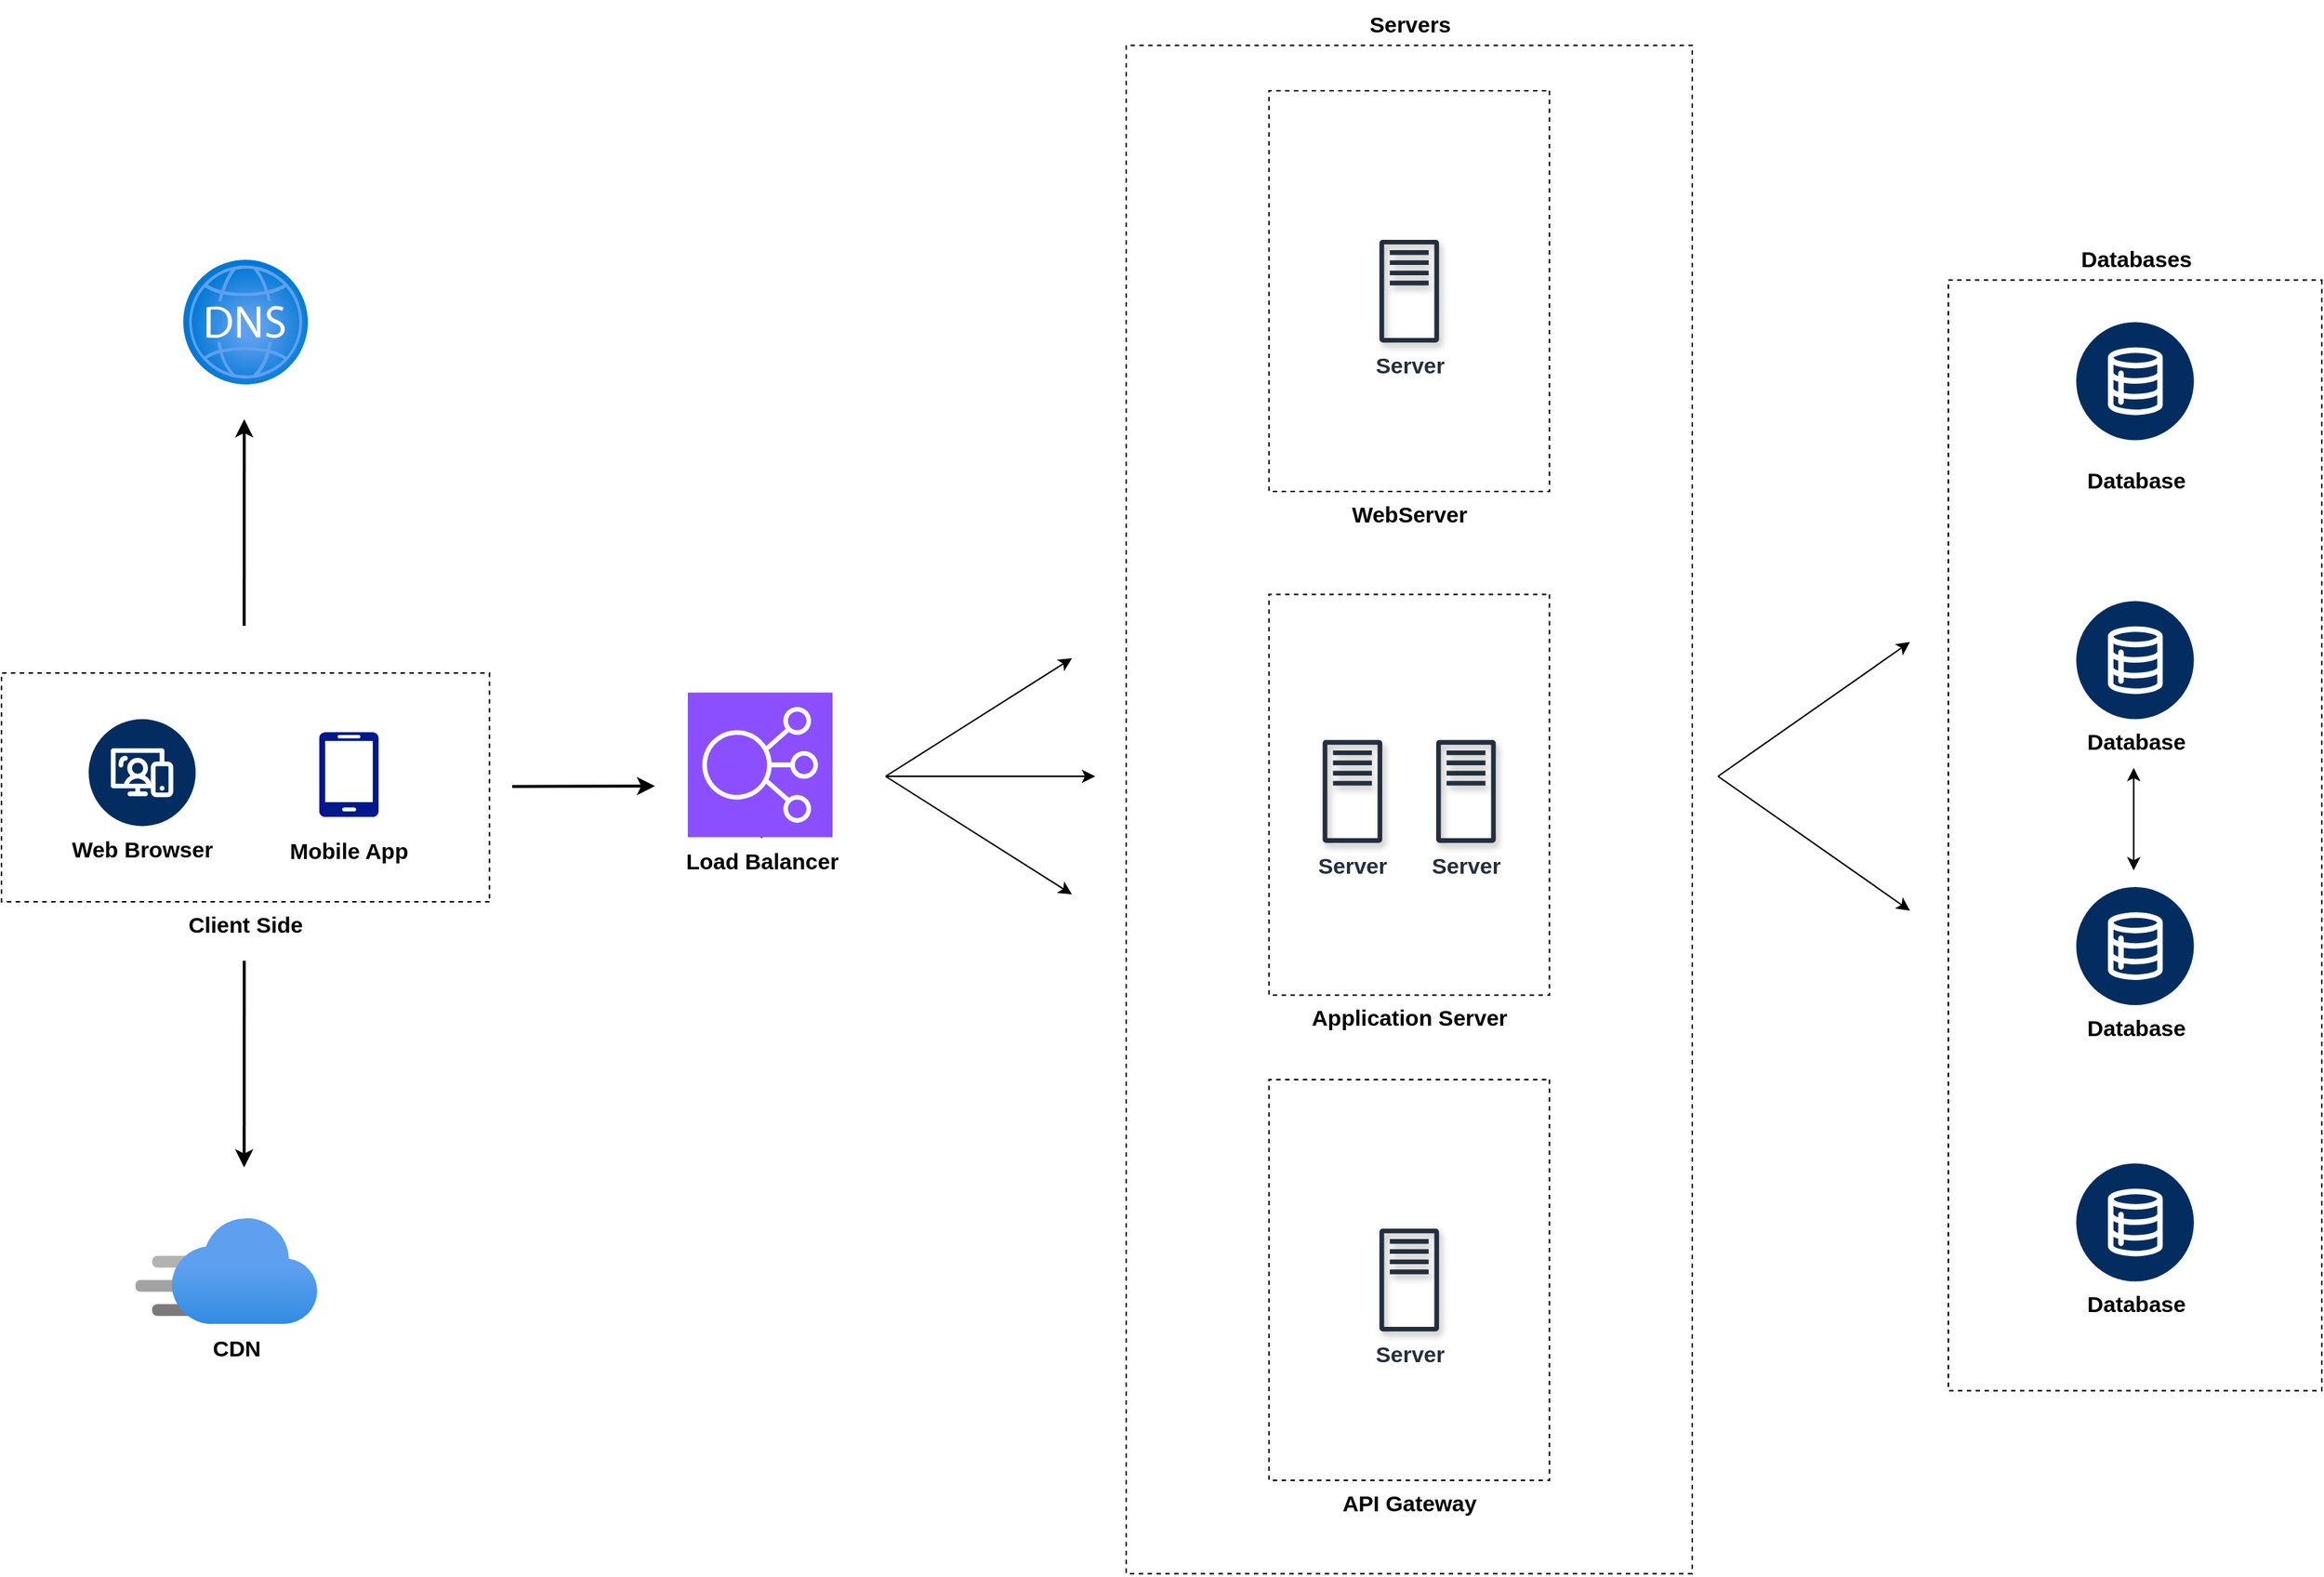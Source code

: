 <mxfile version="22.0.4" type="github">
  <diagram name="Page-1" id="LvNY7FXKQWi8iEAFDGLf">
    <mxGraphModel dx="4522" dy="1500" grid="1" gridSize="10" guides="1" tooltips="1" connect="1" arrows="1" fold="1" page="1" pageScale="1" pageWidth="827" pageHeight="1169" math="0" shadow="0">
      <root>
        <mxCell id="0" />
        <mxCell id="1" parent="0" />
        <mxCell id="uqdXHjlTI7FaIm_EF8wb-1" value="" style="group" vertex="1" connectable="0" parent="1">
          <mxGeometry x="-1610" y="34.69" width="1572" height="1065.62" as="geometry" />
        </mxCell>
        <mxCell id="uqdXHjlTI7FaIm_EF8wb-2" value="" style="group" vertex="1" connectable="0" parent="uqdXHjlTI7FaIm_EF8wb-1">
          <mxGeometry y="425.31" width="330.64" height="215" as="geometry" />
        </mxCell>
        <mxCell id="uqdXHjlTI7FaIm_EF8wb-3" value="" style="rounded=0;whiteSpace=wrap;html=1;rotation=180;fillColor=none;dashed=1;container=0;" vertex="1" parent="uqdXHjlTI7FaIm_EF8wb-2">
          <mxGeometry y="30" width="330.64" height="155" as="geometry" />
        </mxCell>
        <mxCell id="uqdXHjlTI7FaIm_EF8wb-4" value="&lt;font style=&quot;font-size: 15px;&quot;&gt;&lt;span style=&quot;font-size: 15px;&quot;&gt;Client Side&lt;/span&gt;&lt;/font&gt;" style="text;html=1;align=center;verticalAlign=middle;resizable=0;points=[];autosize=1;strokeColor=none;fillColor=none;rotation=0;container=0;fontSize=15;fontStyle=1" vertex="1" parent="uqdXHjlTI7FaIm_EF8wb-2">
          <mxGeometry x="115.32" y="185" width="100" height="30" as="geometry" />
        </mxCell>
        <mxCell id="uqdXHjlTI7FaIm_EF8wb-5" value="" style="group" vertex="1" connectable="0" parent="uqdXHjlTI7FaIm_EF8wb-2">
          <mxGeometry x="185.32" y="70" width="100" height="95" as="geometry" />
        </mxCell>
        <mxCell id="uqdXHjlTI7FaIm_EF8wb-6" value="" style="sketch=0;aspect=fixed;pointerEvents=1;shadow=0;dashed=0;html=1;strokeColor=none;labelPosition=center;verticalLabelPosition=bottom;verticalAlign=top;align=center;fillColor=#00188D;shape=mxgraph.azure.mobile" vertex="1" parent="uqdXHjlTI7FaIm_EF8wb-5">
          <mxGeometry x="29.88" width="40.25" height="57.5" as="geometry" />
        </mxCell>
        <mxCell id="uqdXHjlTI7FaIm_EF8wb-7" value="&lt;font style=&quot;font-size: 15px;&quot;&gt;&lt;b&gt;Mobile App&lt;/b&gt;&lt;/font&gt;" style="text;html=1;align=center;verticalAlign=middle;resizable=0;points=[];autosize=1;strokeColor=none;fillColor=none;" vertex="1" parent="uqdXHjlTI7FaIm_EF8wb-5">
          <mxGeometry y="65" width="100" height="30" as="geometry" />
        </mxCell>
        <mxCell id="uqdXHjlTI7FaIm_EF8wb-8" value="" style="group" vertex="1" connectable="0" parent="uqdXHjlTI7FaIm_EF8wb-2">
          <mxGeometry x="35.32" y="61.25" width="120" height="102.5" as="geometry" />
        </mxCell>
        <mxCell id="uqdXHjlTI7FaIm_EF8wb-9" value="" style="verticalLabelPosition=bottom;aspect=fixed;html=1;shape=mxgraph.salesforce.web2;" vertex="1" parent="uqdXHjlTI7FaIm_EF8wb-8">
          <mxGeometry x="23.75" width="72.5" height="72.5" as="geometry" />
        </mxCell>
        <mxCell id="uqdXHjlTI7FaIm_EF8wb-10" value="&lt;font style=&quot;font-size: 15px;&quot;&gt;&lt;b&gt;Web Browser&lt;/b&gt;&lt;/font&gt;" style="text;html=1;align=center;verticalAlign=middle;resizable=0;points=[];autosize=1;strokeColor=none;fillColor=none;" vertex="1" parent="uqdXHjlTI7FaIm_EF8wb-8">
          <mxGeometry y="72.5" width="120" height="30" as="geometry" />
        </mxCell>
        <mxCell id="uqdXHjlTI7FaIm_EF8wb-11" value="" style="endArrow=classic;html=1;rounded=0;strokeWidth=2;exitX=-0.038;exitY=0.523;exitDx=0;exitDy=0;exitPerimeter=0;" edge="1" parent="uqdXHjlTI7FaIm_EF8wb-1">
          <mxGeometry width="50" height="50" relative="1" as="geometry">
            <mxPoint x="346.004" y="532.145" as="sourcePoint" />
            <mxPoint x="442.8" y="531.9" as="targetPoint" />
          </mxGeometry>
        </mxCell>
        <mxCell id="uqdXHjlTI7FaIm_EF8wb-12" value="" style="image;aspect=fixed;html=1;points=[];align=center;fontSize=12;image=img/lib/azure2/networking/DNS_Zones.svg;" vertex="1" parent="uqdXHjlTI7FaIm_EF8wb-1">
          <mxGeometry x="123.07" y="175.31" width="84.5" height="84.5" as="geometry" />
        </mxCell>
        <mxCell id="uqdXHjlTI7FaIm_EF8wb-13" value="" style="group" vertex="1" connectable="0" parent="uqdXHjlTI7FaIm_EF8wb-1">
          <mxGeometry x="90.695" y="824.31" width="123.25" height="102.5" as="geometry" />
        </mxCell>
        <mxCell id="uqdXHjlTI7FaIm_EF8wb-14" value="" style="image;aspect=fixed;html=1;points=[];align=center;fontSize=12;image=img/lib/azure2/networking/CDN_Profiles.svg;container=0;" vertex="1" parent="uqdXHjlTI7FaIm_EF8wb-13">
          <mxGeometry width="123.25" height="72.5" as="geometry" />
        </mxCell>
        <mxCell id="uqdXHjlTI7FaIm_EF8wb-15" value="&lt;font style=&quot;font-size: 15px;&quot;&gt;&lt;b&gt;CDN&lt;/b&gt;&lt;/font&gt;" style="text;html=1;align=center;verticalAlign=middle;resizable=0;points=[];autosize=1;strokeColor=none;fillColor=none;container=0;" vertex="1" parent="uqdXHjlTI7FaIm_EF8wb-13">
          <mxGeometry x="38.625" y="72.5" width="60" height="30" as="geometry" />
        </mxCell>
        <mxCell id="uqdXHjlTI7FaIm_EF8wb-16" value="" style="group;rotation=-90;" vertex="1" connectable="0" parent="uqdXHjlTI7FaIm_EF8wb-1">
          <mxGeometry x="1136.98" y="460.31" width="182.02" height="130" as="geometry" />
        </mxCell>
        <mxCell id="uqdXHjlTI7FaIm_EF8wb-17" value="" style="endArrow=classic;html=1;rounded=0;" edge="1" parent="uqdXHjlTI7FaIm_EF8wb-16">
          <mxGeometry width="50" height="50" relative="1" as="geometry">
            <mxPoint x="26" y="65" as="sourcePoint" />
            <mxPoint x="156" y="156" as="targetPoint" />
          </mxGeometry>
        </mxCell>
        <mxCell id="uqdXHjlTI7FaIm_EF8wb-18" value="" style="endArrow=classic;html=1;rounded=0;" edge="1" parent="uqdXHjlTI7FaIm_EF8wb-16">
          <mxGeometry width="50" height="50" relative="1" as="geometry">
            <mxPoint x="26" y="65" as="sourcePoint" />
            <mxPoint x="156" y="-26" as="targetPoint" />
          </mxGeometry>
        </mxCell>
        <mxCell id="uqdXHjlTI7FaIm_EF8wb-19" value="" style="endArrow=classic;html=1;rounded=0;strokeWidth=2;" edge="1" parent="uqdXHjlTI7FaIm_EF8wb-1">
          <mxGeometry width="50" height="50" relative="1" as="geometry">
            <mxPoint x="164.41" y="423.31" as="sourcePoint" />
            <mxPoint x="164.47" y="283.31" as="targetPoint" />
          </mxGeometry>
        </mxCell>
        <mxCell id="uqdXHjlTI7FaIm_EF8wb-20" value="" style="endArrow=classic;html=1;rounded=0;strokeWidth=2;" edge="1" parent="uqdXHjlTI7FaIm_EF8wb-1">
          <mxGeometry width="50" height="50" relative="1" as="geometry">
            <mxPoint x="164.47" y="650.31" as="sourcePoint" />
            <mxPoint x="164.41" y="790.31" as="targetPoint" />
          </mxGeometry>
        </mxCell>
        <mxCell id="uqdXHjlTI7FaIm_EF8wb-21" value="" style="group" vertex="1" connectable="0" parent="uqdXHjlTI7FaIm_EF8wb-1">
          <mxGeometry x="598.999" y="445.31" width="142.031" height="160" as="geometry" />
        </mxCell>
        <mxCell id="uqdXHjlTI7FaIm_EF8wb-22" value="" style="endArrow=classic;html=1;rounded=0;" edge="1" parent="uqdXHjlTI7FaIm_EF8wb-21">
          <mxGeometry width="50" height="50" relative="1" as="geometry">
            <mxPoint y="80" as="sourcePoint" />
            <mxPoint x="126.25" y="160" as="targetPoint" />
          </mxGeometry>
        </mxCell>
        <mxCell id="uqdXHjlTI7FaIm_EF8wb-23" value="" style="endArrow=classic;html=1;rounded=0;" edge="1" parent="uqdXHjlTI7FaIm_EF8wb-21">
          <mxGeometry width="50" height="50" relative="1" as="geometry">
            <mxPoint y="80" as="sourcePoint" />
            <mxPoint x="126.25" as="targetPoint" />
          </mxGeometry>
        </mxCell>
        <mxCell id="uqdXHjlTI7FaIm_EF8wb-24" value="" style="endArrow=classic;html=1;rounded=0;" edge="1" parent="uqdXHjlTI7FaIm_EF8wb-21">
          <mxGeometry width="50" height="50" relative="1" as="geometry">
            <mxPoint y="80" as="sourcePoint" />
            <mxPoint x="142.031" y="80" as="targetPoint" />
          </mxGeometry>
        </mxCell>
        <mxCell id="uqdXHjlTI7FaIm_EF8wb-25" value="" style="group" vertex="1" connectable="0" parent="uqdXHjlTI7FaIm_EF8wb-1">
          <mxGeometry x="450.003" y="468.56" width="130" height="128.5" as="geometry" />
        </mxCell>
        <mxCell id="uqdXHjlTI7FaIm_EF8wb-26" value="" style="edgeStyle=orthogonalEdgeStyle;rounded=0;orthogonalLoop=1;jettySize=auto;html=1;" edge="1" parent="uqdXHjlTI7FaIm_EF8wb-25" source="uqdXHjlTI7FaIm_EF8wb-27" target="uqdXHjlTI7FaIm_EF8wb-28">
          <mxGeometry relative="1" as="geometry" />
        </mxCell>
        <mxCell id="uqdXHjlTI7FaIm_EF8wb-27" value="&lt;font style=&quot;font-size: 15px;&quot;&gt;&lt;b&gt;Load Balancer&lt;/b&gt;&lt;/font&gt;" style="text;html=1;align=center;verticalAlign=middle;resizable=0;points=[];autosize=1;strokeColor=none;fillColor=none;" vertex="1" parent="uqdXHjlTI7FaIm_EF8wb-25">
          <mxGeometry y="98.5" width="130" height="30" as="geometry" />
        </mxCell>
        <mxCell id="uqdXHjlTI7FaIm_EF8wb-28" value="" style="sketch=0;points=[[0,0,0],[0.25,0,0],[0.5,0,0],[0.75,0,0],[1,0,0],[0,1,0],[0.25,1,0],[0.5,1,0],[0.75,1,0],[1,1,0],[0,0.25,0],[0,0.5,0],[0,0.75,0],[1,0.25,0],[1,0.5,0],[1,0.75,0]];outlineConnect=0;fontColor=#232F3E;fillColor=#8C4FFF;strokeColor=#ffffff;dashed=0;verticalLabelPosition=bottom;verticalAlign=top;align=center;html=1;fontSize=12;fontStyle=0;aspect=fixed;shape=mxgraph.aws4.resourceIcon;resIcon=mxgraph.aws4.elastic_load_balancing;rotation=0;" vertex="1" parent="uqdXHjlTI7FaIm_EF8wb-25">
          <mxGeometry x="14.997" width="98" height="98" as="geometry" />
        </mxCell>
        <mxCell id="uqdXHjlTI7FaIm_EF8wb-29" value="" style="group" vertex="1" connectable="0" parent="uqdXHjlTI7FaIm_EF8wb-1">
          <mxGeometry x="762" width="383.5" height="1065.62" as="geometry" />
        </mxCell>
        <mxCell id="uqdXHjlTI7FaIm_EF8wb-30" value="&lt;font style=&quot;font-size: 15px;&quot;&gt;&lt;b&gt;Servers&lt;/b&gt;&lt;/font&gt;" style="text;html=1;align=center;verticalAlign=middle;resizable=0;points=[];autosize=1;strokeColor=none;fillColor=none;container=0;" vertex="1" parent="uqdXHjlTI7FaIm_EF8wb-29">
          <mxGeometry x="151.752" width="80" height="30" as="geometry" />
        </mxCell>
        <mxCell id="uqdXHjlTI7FaIm_EF8wb-31" value="" style="rounded=0;whiteSpace=wrap;html=1;rotation=180;fillColor=none;dashed=1;container=0;" vertex="1" parent="uqdXHjlTI7FaIm_EF8wb-29">
          <mxGeometry y="30" width="383.5" height="1035.62" as="geometry" />
        </mxCell>
        <mxCell id="uqdXHjlTI7FaIm_EF8wb-32" value="&lt;font style=&quot;font-size: 15px;&quot;&gt;&lt;b&gt;Server&lt;/b&gt;&lt;/font&gt;" style="sketch=0;outlineConnect=0;fontColor=#232F3E;gradientColor=none;fillColor=#232F3D;strokeColor=default;dashed=0;verticalLabelPosition=bottom;verticalAlign=top;align=center;html=1;fontSize=12;fontStyle=0;aspect=fixed;pointerEvents=1;shape=mxgraph.aws4.traditional_server;strokeWidth=1;shadow=1;container=0;" vertex="1" parent="uqdXHjlTI7FaIm_EF8wb-29">
          <mxGeometry x="210.032" y="500.569" width="40.36" height="69.958" as="geometry" />
        </mxCell>
        <mxCell id="uqdXHjlTI7FaIm_EF8wb-33" value="&lt;font style=&quot;font-size: 15px;&quot;&gt;&lt;b&gt;Server&lt;/b&gt;&lt;/font&gt;" style="sketch=0;outlineConnect=0;fontColor=#232F3E;gradientColor=none;fillColor=#232F3D;strokeColor=none;dashed=0;verticalLabelPosition=bottom;verticalAlign=top;align=center;html=1;fontSize=12;fontStyle=0;aspect=fixed;pointerEvents=1;shape=mxgraph.aws4.traditional_server;shadow=1;container=0;" vertex="1" parent="uqdXHjlTI7FaIm_EF8wb-29">
          <mxGeometry x="133.109" y="500.569" width="40.36" height="69.958" as="geometry" />
        </mxCell>
        <mxCell id="uqdXHjlTI7FaIm_EF8wb-34" value="&lt;font style=&quot;&quot;&gt;&lt;span style=&quot;font-size: 15px;&quot;&gt;&lt;b&gt;Application&lt;/b&gt;&lt;/span&gt;&lt;b style=&quot;font-size: 15px;&quot;&gt;&amp;nbsp;Server&lt;/b&gt;&lt;/font&gt;" style="rounded=0;whiteSpace=wrap;html=1;direction=south;fillColor=none;dashed=1;container=0;labelPosition=center;verticalLabelPosition=bottom;align=center;verticalAlign=top;" vertex="1" parent="uqdXHjlTI7FaIm_EF8wb-29">
          <mxGeometry x="96.75" y="402.03" width="190" height="271.56" as="geometry" />
        </mxCell>
        <mxCell id="uqdXHjlTI7FaIm_EF8wb-35" value="&lt;font style=&quot;&quot;&gt;&lt;b style=&quot;font-size: 15px;&quot;&gt;WebServer&lt;/b&gt;&lt;/font&gt;" style="rounded=0;whiteSpace=wrap;html=1;direction=south;fillColor=none;dashed=1;container=0;labelPosition=center;verticalLabelPosition=bottom;align=center;verticalAlign=top;" vertex="1" parent="uqdXHjlTI7FaIm_EF8wb-29">
          <mxGeometry x="96.75" y="60.81" width="190" height="271.56" as="geometry" />
        </mxCell>
        <mxCell id="uqdXHjlTI7FaIm_EF8wb-36" value="&lt;font style=&quot;font-size: 15px;&quot;&gt;&lt;b&gt;Server&lt;/b&gt;&lt;/font&gt;" style="sketch=0;outlineConnect=0;fontColor=#232F3E;gradientColor=none;fillColor=#232F3D;strokeColor=none;dashed=0;verticalLabelPosition=bottom;verticalAlign=top;align=center;html=1;fontSize=12;fontStyle=0;aspect=fixed;pointerEvents=1;shape=mxgraph.aws4.traditional_server;shadow=1;container=0;" vertex="1" parent="uqdXHjlTI7FaIm_EF8wb-29">
          <mxGeometry x="171.569" y="161.609" width="40.36" height="69.958" as="geometry" />
        </mxCell>
        <mxCell id="uqdXHjlTI7FaIm_EF8wb-37" value="&lt;span style=&quot;font-size: 15px;&quot;&gt;&lt;b&gt;API Gateway&lt;/b&gt;&lt;/span&gt;" style="rounded=0;whiteSpace=wrap;html=1;direction=south;fillColor=none;dashed=1;container=0;labelPosition=center;verticalLabelPosition=bottom;align=center;verticalAlign=top;" vertex="1" parent="uqdXHjlTI7FaIm_EF8wb-29">
          <mxGeometry x="96.75" y="730.81" width="190" height="271.56" as="geometry" />
        </mxCell>
        <mxCell id="uqdXHjlTI7FaIm_EF8wb-38" value="&lt;font style=&quot;font-size: 15px;&quot;&gt;&lt;b&gt;Server&lt;/b&gt;&lt;/font&gt;" style="sketch=0;outlineConnect=0;fontColor=#232F3E;gradientColor=none;fillColor=#232F3D;strokeColor=none;dashed=0;verticalLabelPosition=bottom;verticalAlign=top;align=center;html=1;fontSize=12;fontStyle=0;aspect=fixed;pointerEvents=1;shape=mxgraph.aws4.traditional_server;shadow=1;container=0;" vertex="1" parent="uqdXHjlTI7FaIm_EF8wb-29">
          <mxGeometry x="171.569" y="831.609" width="40.36" height="69.958" as="geometry" />
        </mxCell>
        <mxCell id="uqdXHjlTI7FaIm_EF8wb-39" value="" style="group" vertex="1" connectable="0" parent="uqdXHjlTI7FaIm_EF8wb-1">
          <mxGeometry x="1319" y="159.09" width="253.0" height="782.45" as="geometry" />
        </mxCell>
        <mxCell id="uqdXHjlTI7FaIm_EF8wb-40" value="" style="group" vertex="1" connectable="0" parent="uqdXHjlTI7FaIm_EF8wb-39">
          <mxGeometry y="29.95" width="253.0" height="752.5" as="geometry" />
        </mxCell>
        <mxCell id="uqdXHjlTI7FaIm_EF8wb-41" value="" style="verticalLabelPosition=bottom;aspect=fixed;html=1;shape=mxgraph.salesforce.data2;container=0;" vertex="1" parent="uqdXHjlTI7FaIm_EF8wb-40">
          <mxGeometry x="86.5" y="217.529" width="80" height="80" as="geometry" />
        </mxCell>
        <mxCell id="uqdXHjlTI7FaIm_EF8wb-42" value="&lt;font style=&quot;font-size: 15px;&quot;&gt;&lt;b&gt;Database&lt;/b&gt;&lt;/font&gt;" style="text;html=1;align=center;verticalAlign=middle;resizable=0;points=[];autosize=1;strokeColor=none;fillColor=none;container=0;" vertex="1" parent="uqdXHjlTI7FaIm_EF8wb-40">
          <mxGeometry x="81.5" y="297.529" width="90" height="30" as="geometry" />
        </mxCell>
        <mxCell id="uqdXHjlTI7FaIm_EF8wb-43" value="" style="rounded=0;whiteSpace=wrap;html=1;fillColor=none;dashed=1;container=0;rotation=90;" vertex="1" parent="uqdXHjlTI7FaIm_EF8wb-40">
          <mxGeometry x="-249.75" y="249.75" width="752.5" height="253" as="geometry" />
        </mxCell>
        <mxCell id="uqdXHjlTI7FaIm_EF8wb-44" value="" style="verticalLabelPosition=bottom;aspect=fixed;html=1;shape=mxgraph.salesforce.data2;container=0;" vertex="1" parent="uqdXHjlTI7FaIm_EF8wb-40">
          <mxGeometry x="86.5" y="28.529" width="80" height="80" as="geometry" />
        </mxCell>
        <mxCell id="uqdXHjlTI7FaIm_EF8wb-45" value="&lt;font style=&quot;font-size: 15px;&quot;&gt;&lt;b&gt;Database&lt;/b&gt;&lt;/font&gt;" style="text;html=1;align=center;verticalAlign=middle;resizable=0;points=[];autosize=1;strokeColor=none;fillColor=none;container=0;" vertex="1" parent="uqdXHjlTI7FaIm_EF8wb-40">
          <mxGeometry x="81.5" y="120.309" width="90" height="30" as="geometry" />
        </mxCell>
        <mxCell id="uqdXHjlTI7FaIm_EF8wb-46" value="" style="verticalLabelPosition=bottom;aspect=fixed;html=1;shape=mxgraph.salesforce.data2;container=0;" vertex="1" parent="uqdXHjlTI7FaIm_EF8wb-40">
          <mxGeometry x="86.5" y="411.309" width="80" height="80" as="geometry" />
        </mxCell>
        <mxCell id="uqdXHjlTI7FaIm_EF8wb-47" value="&lt;font style=&quot;font-size: 15px;&quot;&gt;&lt;b&gt;Database&lt;/b&gt;&lt;/font&gt;" style="text;html=1;align=center;verticalAlign=middle;resizable=0;points=[];autosize=1;strokeColor=none;fillColor=none;container=0;" vertex="1" parent="uqdXHjlTI7FaIm_EF8wb-40">
          <mxGeometry x="81.5" y="491.309" width="90" height="30" as="geometry" />
        </mxCell>
        <mxCell id="uqdXHjlTI7FaIm_EF8wb-48" value="" style="verticalLabelPosition=bottom;aspect=fixed;html=1;shape=mxgraph.salesforce.data2;container=0;" vertex="1" parent="uqdXHjlTI7FaIm_EF8wb-40">
          <mxGeometry x="86.5" y="598.529" width="80" height="80" as="geometry" />
        </mxCell>
        <mxCell id="uqdXHjlTI7FaIm_EF8wb-49" value="&lt;font style=&quot;font-size: 15px;&quot;&gt;&lt;b&gt;Database&lt;/b&gt;&lt;/font&gt;" style="text;html=1;align=center;verticalAlign=middle;resizable=0;points=[];autosize=1;strokeColor=none;fillColor=none;container=0;" vertex="1" parent="uqdXHjlTI7FaIm_EF8wb-40">
          <mxGeometry x="81.5" y="678.53" width="90" height="30" as="geometry" />
        </mxCell>
        <mxCell id="uqdXHjlTI7FaIm_EF8wb-50" value="" style="endArrow=classic;startArrow=classic;html=1;rounded=0;" edge="1" parent="uqdXHjlTI7FaIm_EF8wb-40">
          <mxGeometry width="50" height="50" relative="1" as="geometry">
            <mxPoint x="125.59" y="400.03" as="sourcePoint" />
            <mxPoint x="125.59" y="330.53" as="targetPoint" />
          </mxGeometry>
        </mxCell>
        <mxCell id="uqdXHjlTI7FaIm_EF8wb-51" value="&lt;font style=&quot;font-size: 15px;&quot;&gt;&lt;b&gt;Databases&lt;/b&gt;&lt;/font&gt;" style="text;html=1;align=center;verticalAlign=middle;resizable=0;points=[];autosize=1;strokeColor=none;fillColor=none;" vertex="1" parent="uqdXHjlTI7FaIm_EF8wb-39">
          <mxGeometry x="76.5" width="100" height="30" as="geometry" />
        </mxCell>
      </root>
    </mxGraphModel>
  </diagram>
</mxfile>
